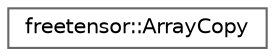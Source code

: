 digraph "Graphical Class Hierarchy"
{
 // LATEX_PDF_SIZE
  bgcolor="transparent";
  edge [fontname=Helvetica,fontsize=10,labelfontname=Helvetica,labelfontsize=10];
  node [fontname=Helvetica,fontsize=10,shape=box,height=0.2,width=0.4];
  rankdir="LR";
  Node0 [label="freetensor::ArrayCopy",height=0.2,width=0.4,color="grey40", fillcolor="white", style="filled",URL="$structfreetensor_1_1ArrayCopy.html",tooltip=" "];
}
